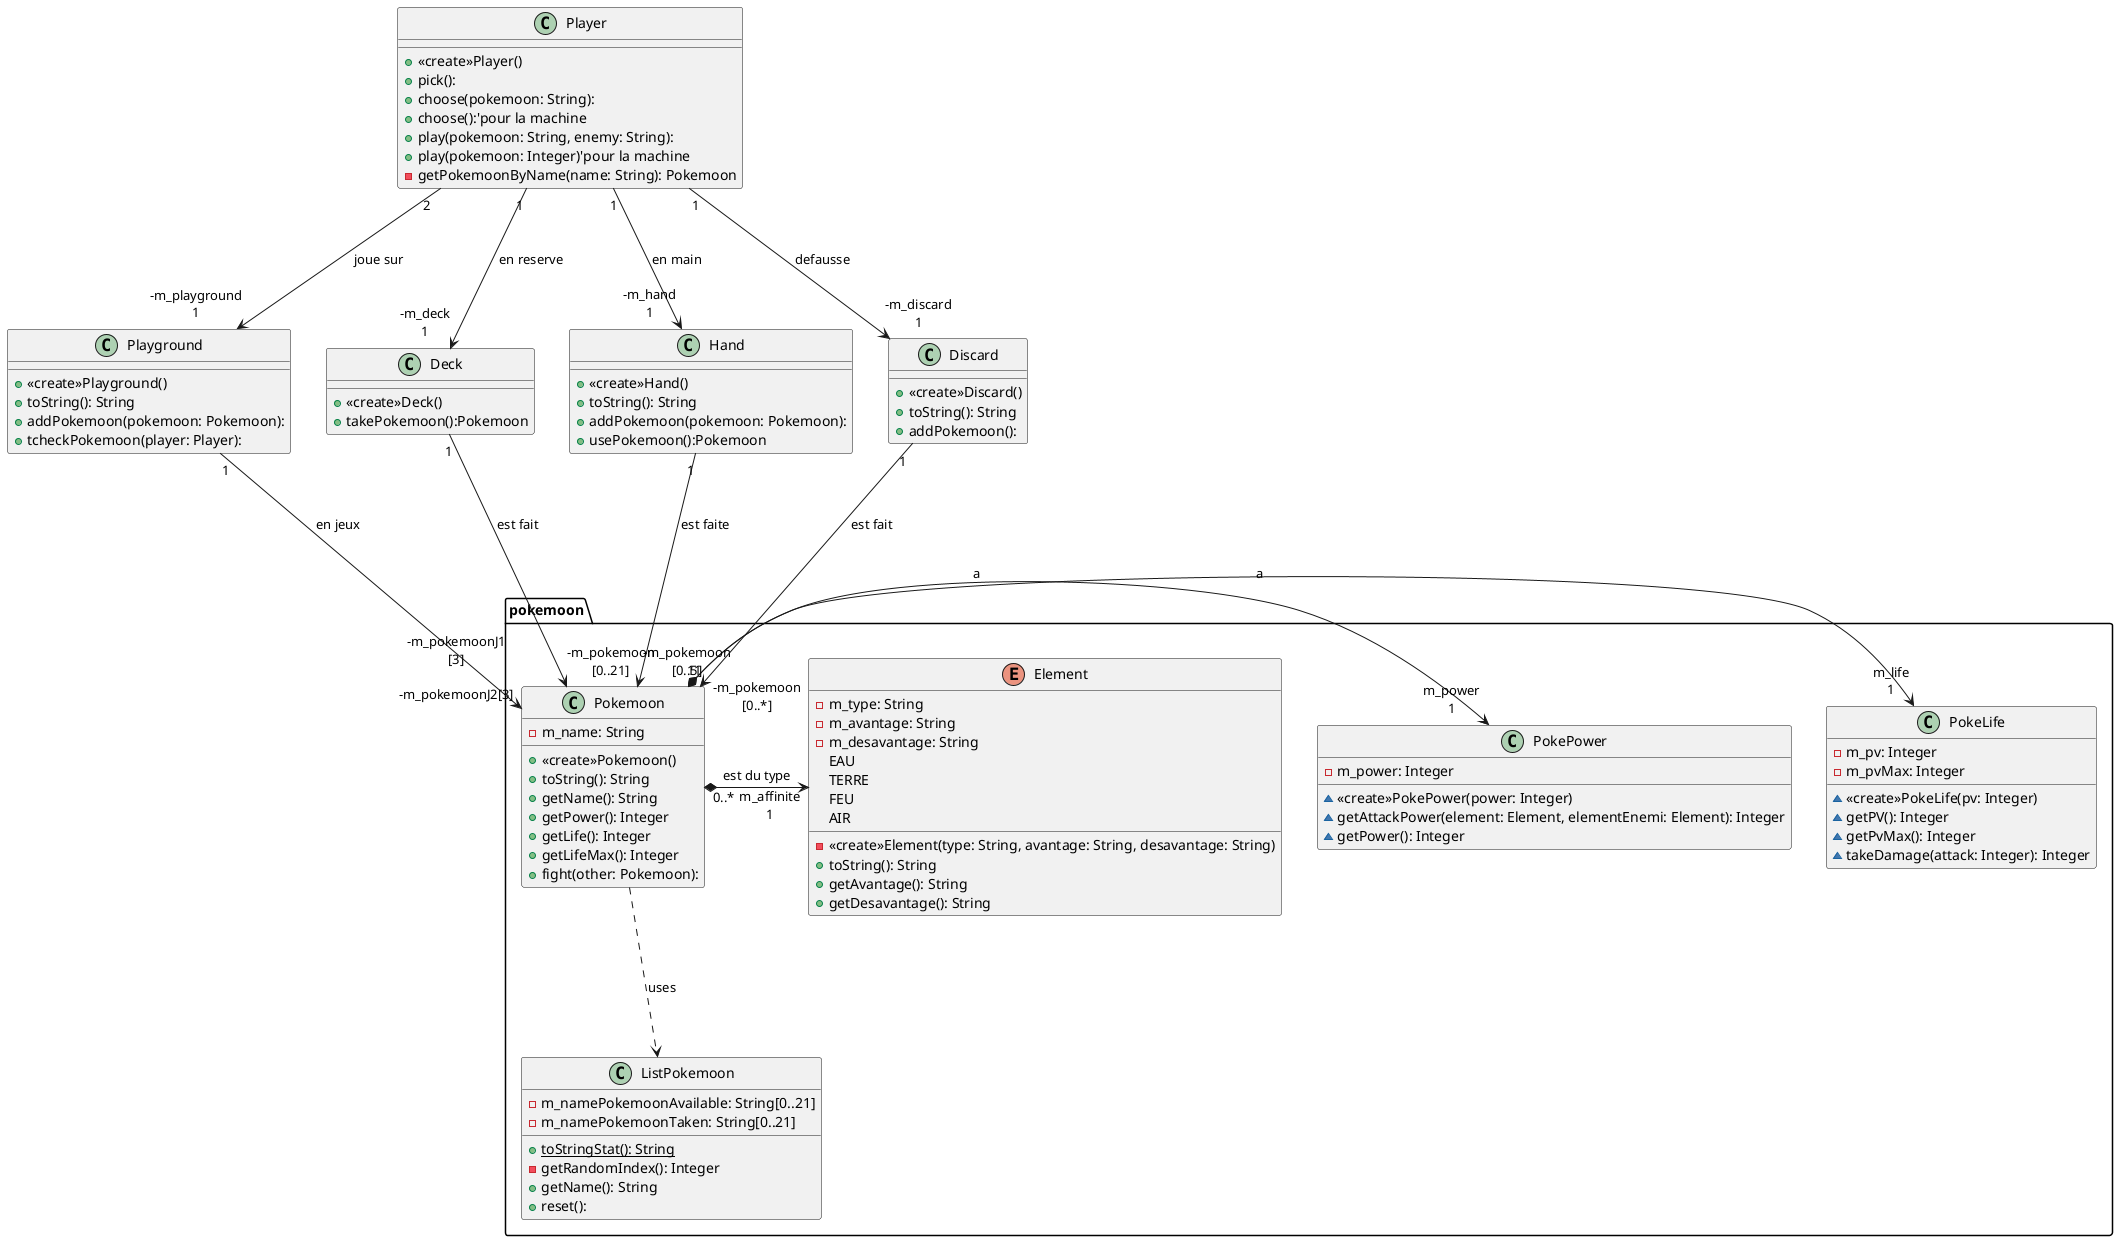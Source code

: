 @startuml

class Playground{
    +«create»Playground()
    +toString(): String
    +addPokemoon(pokemoon: Pokemoon):
    +tcheckPokemoon(player: Player):
}

class Player{
    +«create»Player()
    +pick():
    +choose(pokemoon: String):
    +choose():'pour la machine
    +play(pokemoon: String, enemy: String):
    +play(pokemoon: Integer)'pour la machine
    -getPokemoonByName(name: String): Pokemoon
}

class Deck{
    +«create»Deck()
    +takePokemoon():Pokemoon
}

class Hand{
    +«create»Hand()
    +toString(): String
    +addPokemoon(pokemoon: Pokemoon):
    +usePokemoon():Pokemoon
}

class Discard{
    +«create»Discard()
    +toString(): String
    +addPokemoon():
}

package pokemoon{
    enum Element{
        -m_type: String
        -m_avantage: String
        -m_desavantage: String
        EAU
        TERRE
        FEU
        AIR
        -«create»Element(type: String, avantage: String, desavantage: String)
        +toString(): String
        +getAvantage(): String
        +getDesavantage(): String
    }

    class ListPokemoon{
        -m_namePokemoonAvailable: String[0..21]
        -m_namePokemoonTaken: String[0..21]
        +{static}toStringStat(): String
        -getRandomIndex(): Integer
        +getName(): String
        +reset():
    }

    class PokeLife{
        -m_pv: Integer
        -m_pvMax: Integer
        ~«create»PokeLife(pv: Integer)
        ~getPV(): Integer
        ~getPvMax(): Integer
        ~takeDamage(attack: Integer): Integer
    }

    class PokePower{
        -m_power: Integer
        ~«create»PokePower(power: Integer)
        ~getAttackPower(element: Element, elementEnemi: Element): Integer
        ~getPower(): Integer
    }

    class Pokemoon{
        -m_name: String
        +«create»Pokemoon()
        +toString(): String
        +getName(): String
        +getPower(): Integer
        +getLife(): Integer
        +getLifeMax(): Integer
        +fight(other: Pokemoon):
    }

    Pokemoon "1" *-> "m_life\n1" PokeLife : a
    Pokemoon "1" *-> "m_power\n1" PokePower : a
    Pokemoon "0..*" *-> "m_affinite\n1" Element : est du type

}


Player "1" ---> "-m_deck\n1"Deck : en reserve
Player "1" ---> "-m_hand\n1" Hand : en main
Player "1" ---> "-m_discard\n1" Discard: defausse
Player "2" ---> "-m_playground\n1"Playground : joue sur
Playground "1"---> "-m_pokemoonJ1\n[3]\n\n-m_pokemoonJ2[3]"Pokemoon : en jeux
Pokemoon -[dashed]--> ListPokemoon : uses
Hand "1"--->"-m_pokemoon\n[0..5]" Pokemoon : est faite
Deck "1"---> "-m_pokemoon\n[0..21]"Pokemoon : est fait 
Discard "1"--->"-m_pokemoon\n[0..*]"Pokemoon: est fait


@enduml